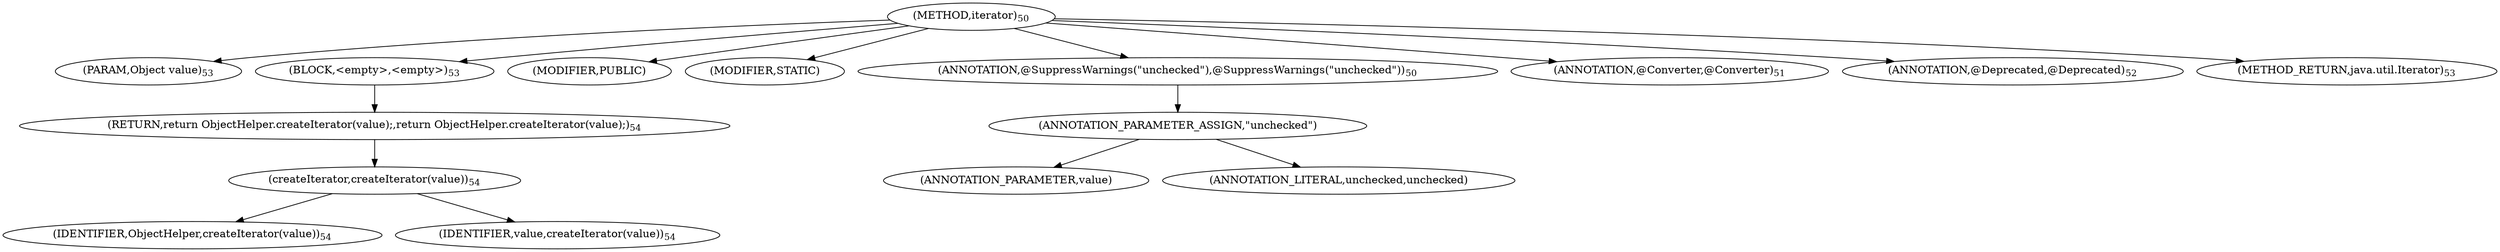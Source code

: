 digraph "iterator" {  
"40" [label = <(METHOD,iterator)<SUB>50</SUB>> ]
"41" [label = <(PARAM,Object value)<SUB>53</SUB>> ]
"42" [label = <(BLOCK,&lt;empty&gt;,&lt;empty&gt;)<SUB>53</SUB>> ]
"43" [label = <(RETURN,return ObjectHelper.createIterator(value);,return ObjectHelper.createIterator(value);)<SUB>54</SUB>> ]
"44" [label = <(createIterator,createIterator(value))<SUB>54</SUB>> ]
"45" [label = <(IDENTIFIER,ObjectHelper,createIterator(value))<SUB>54</SUB>> ]
"46" [label = <(IDENTIFIER,value,createIterator(value))<SUB>54</SUB>> ]
"47" [label = <(MODIFIER,PUBLIC)> ]
"48" [label = <(MODIFIER,STATIC)> ]
"49" [label = <(ANNOTATION,@SuppressWarnings(&quot;unchecked&quot;),@SuppressWarnings(&quot;unchecked&quot;))<SUB>50</SUB>> ]
"50" [label = <(ANNOTATION_PARAMETER_ASSIGN,&quot;unchecked&quot;)> ]
"51" [label = <(ANNOTATION_PARAMETER,value)> ]
"52" [label = <(ANNOTATION_LITERAL,unchecked,unchecked)> ]
"53" [label = <(ANNOTATION,@Converter,@Converter)<SUB>51</SUB>> ]
"54" [label = <(ANNOTATION,@Deprecated,@Deprecated)<SUB>52</SUB>> ]
"55" [label = <(METHOD_RETURN,java.util.Iterator)<SUB>53</SUB>> ]
  "40" -> "41" 
  "40" -> "42" 
  "40" -> "47" 
  "40" -> "48" 
  "40" -> "49" 
  "40" -> "53" 
  "40" -> "54" 
  "40" -> "55" 
  "42" -> "43" 
  "43" -> "44" 
  "44" -> "45" 
  "44" -> "46" 
  "49" -> "50" 
  "50" -> "51" 
  "50" -> "52" 
}
